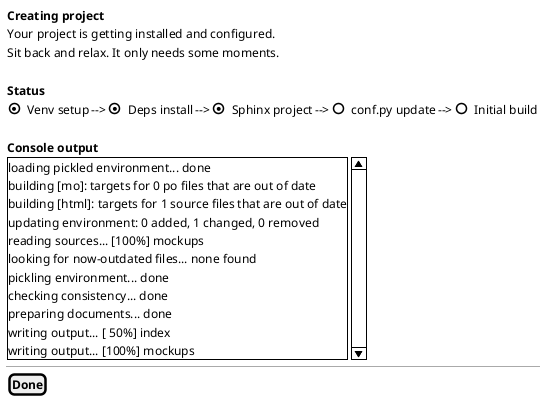 @startuml
salt
{
    {
       <b>Creating project
        Your project is getting installed and configured.
        Sit back and relax. It only needs some moments.
        .

    }
    {
        <b>Status
        (X) Venv setup | --> |(X) Deps install | --> | (X) Sphinx project | --> | () conf.py update | --> | () Initial build
       }
    .
    {
        <b>Console output
        {SI
            loading pickled environment... done
            building [mo]: targets for 0 po files that are out of date
            building [html]: targets for 1 source files that are out of date
            updating environment: 0 added, 1 changed, 0 removed
            reading sources... [100%] mockups

            looking for now-outdated files... none found
            pickling environment... done
            checking consistency... done
            preparing documents... done
            writing output... [ 50%] index
            writing output... [100%] mockups
        }
    }
    --
    {
        [<b>Done]
    }
}
@enduml